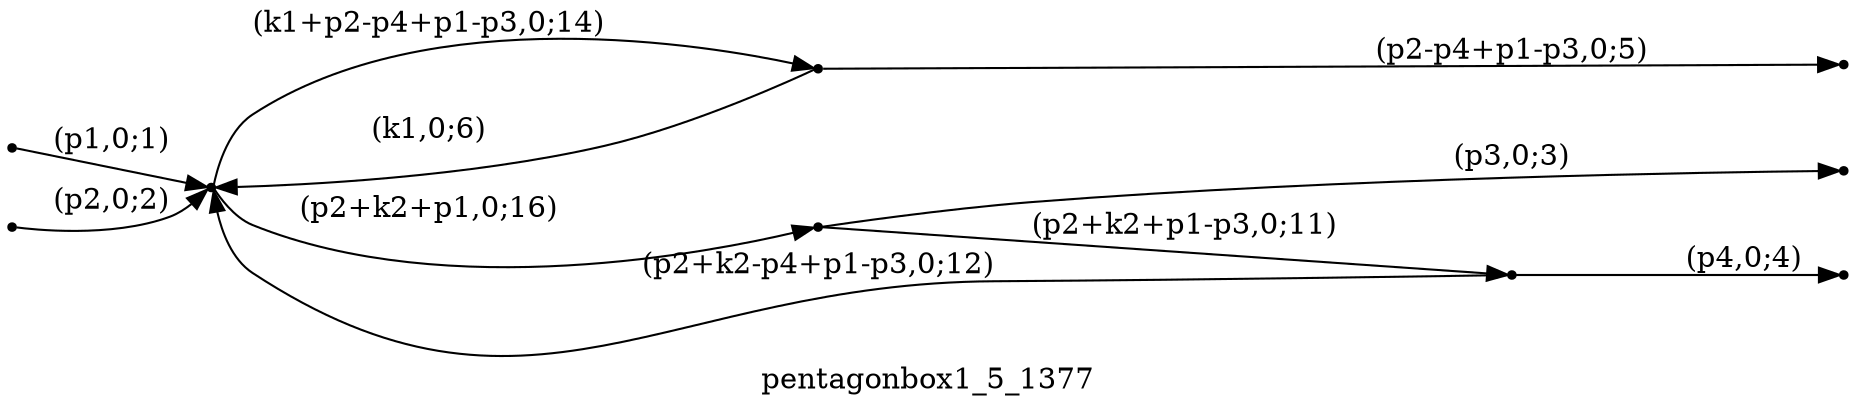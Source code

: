 digraph pentagonbox1_5_1377 {
  label="pentagonbox1_5_1377";
  rankdir="LR";
  subgraph edges {
    -1 -> 4 [label="(p1,0;1)"];
    -2 -> 4 [label="(p2,0;2)"];
    3 -> -3 [label="(p3,0;3)"];
    1 -> -4 [label="(p4,0;4)"];
    2 -> -5 [label="(p2-p4+p1-p3,0;5)"];
    2 -> 4 [label="(k1,0;6)"];
    3 -> 1 [label="(p2+k2+p1-p3,0;11)"];
    1 -> 4 [label="(p2+k2-p4+p1-p3,0;12)"];
    4 -> 2 [label="(k1+p2-p4+p1-p3,0;14)"];
    4 -> 3 [label="(p2+k2+p1,0;16)"];
  }
  subgraph incoming { rank="source"; -1; -2; }
  subgraph outgoing { rank="sink"; -3; -4; -5; }
-5 [shape=point];
-4 [shape=point];
-3 [shape=point];
-2 [shape=point];
-1 [shape=point];
1 [shape=point];
2 [shape=point];
3 [shape=point];
4 [shape=point];
}

